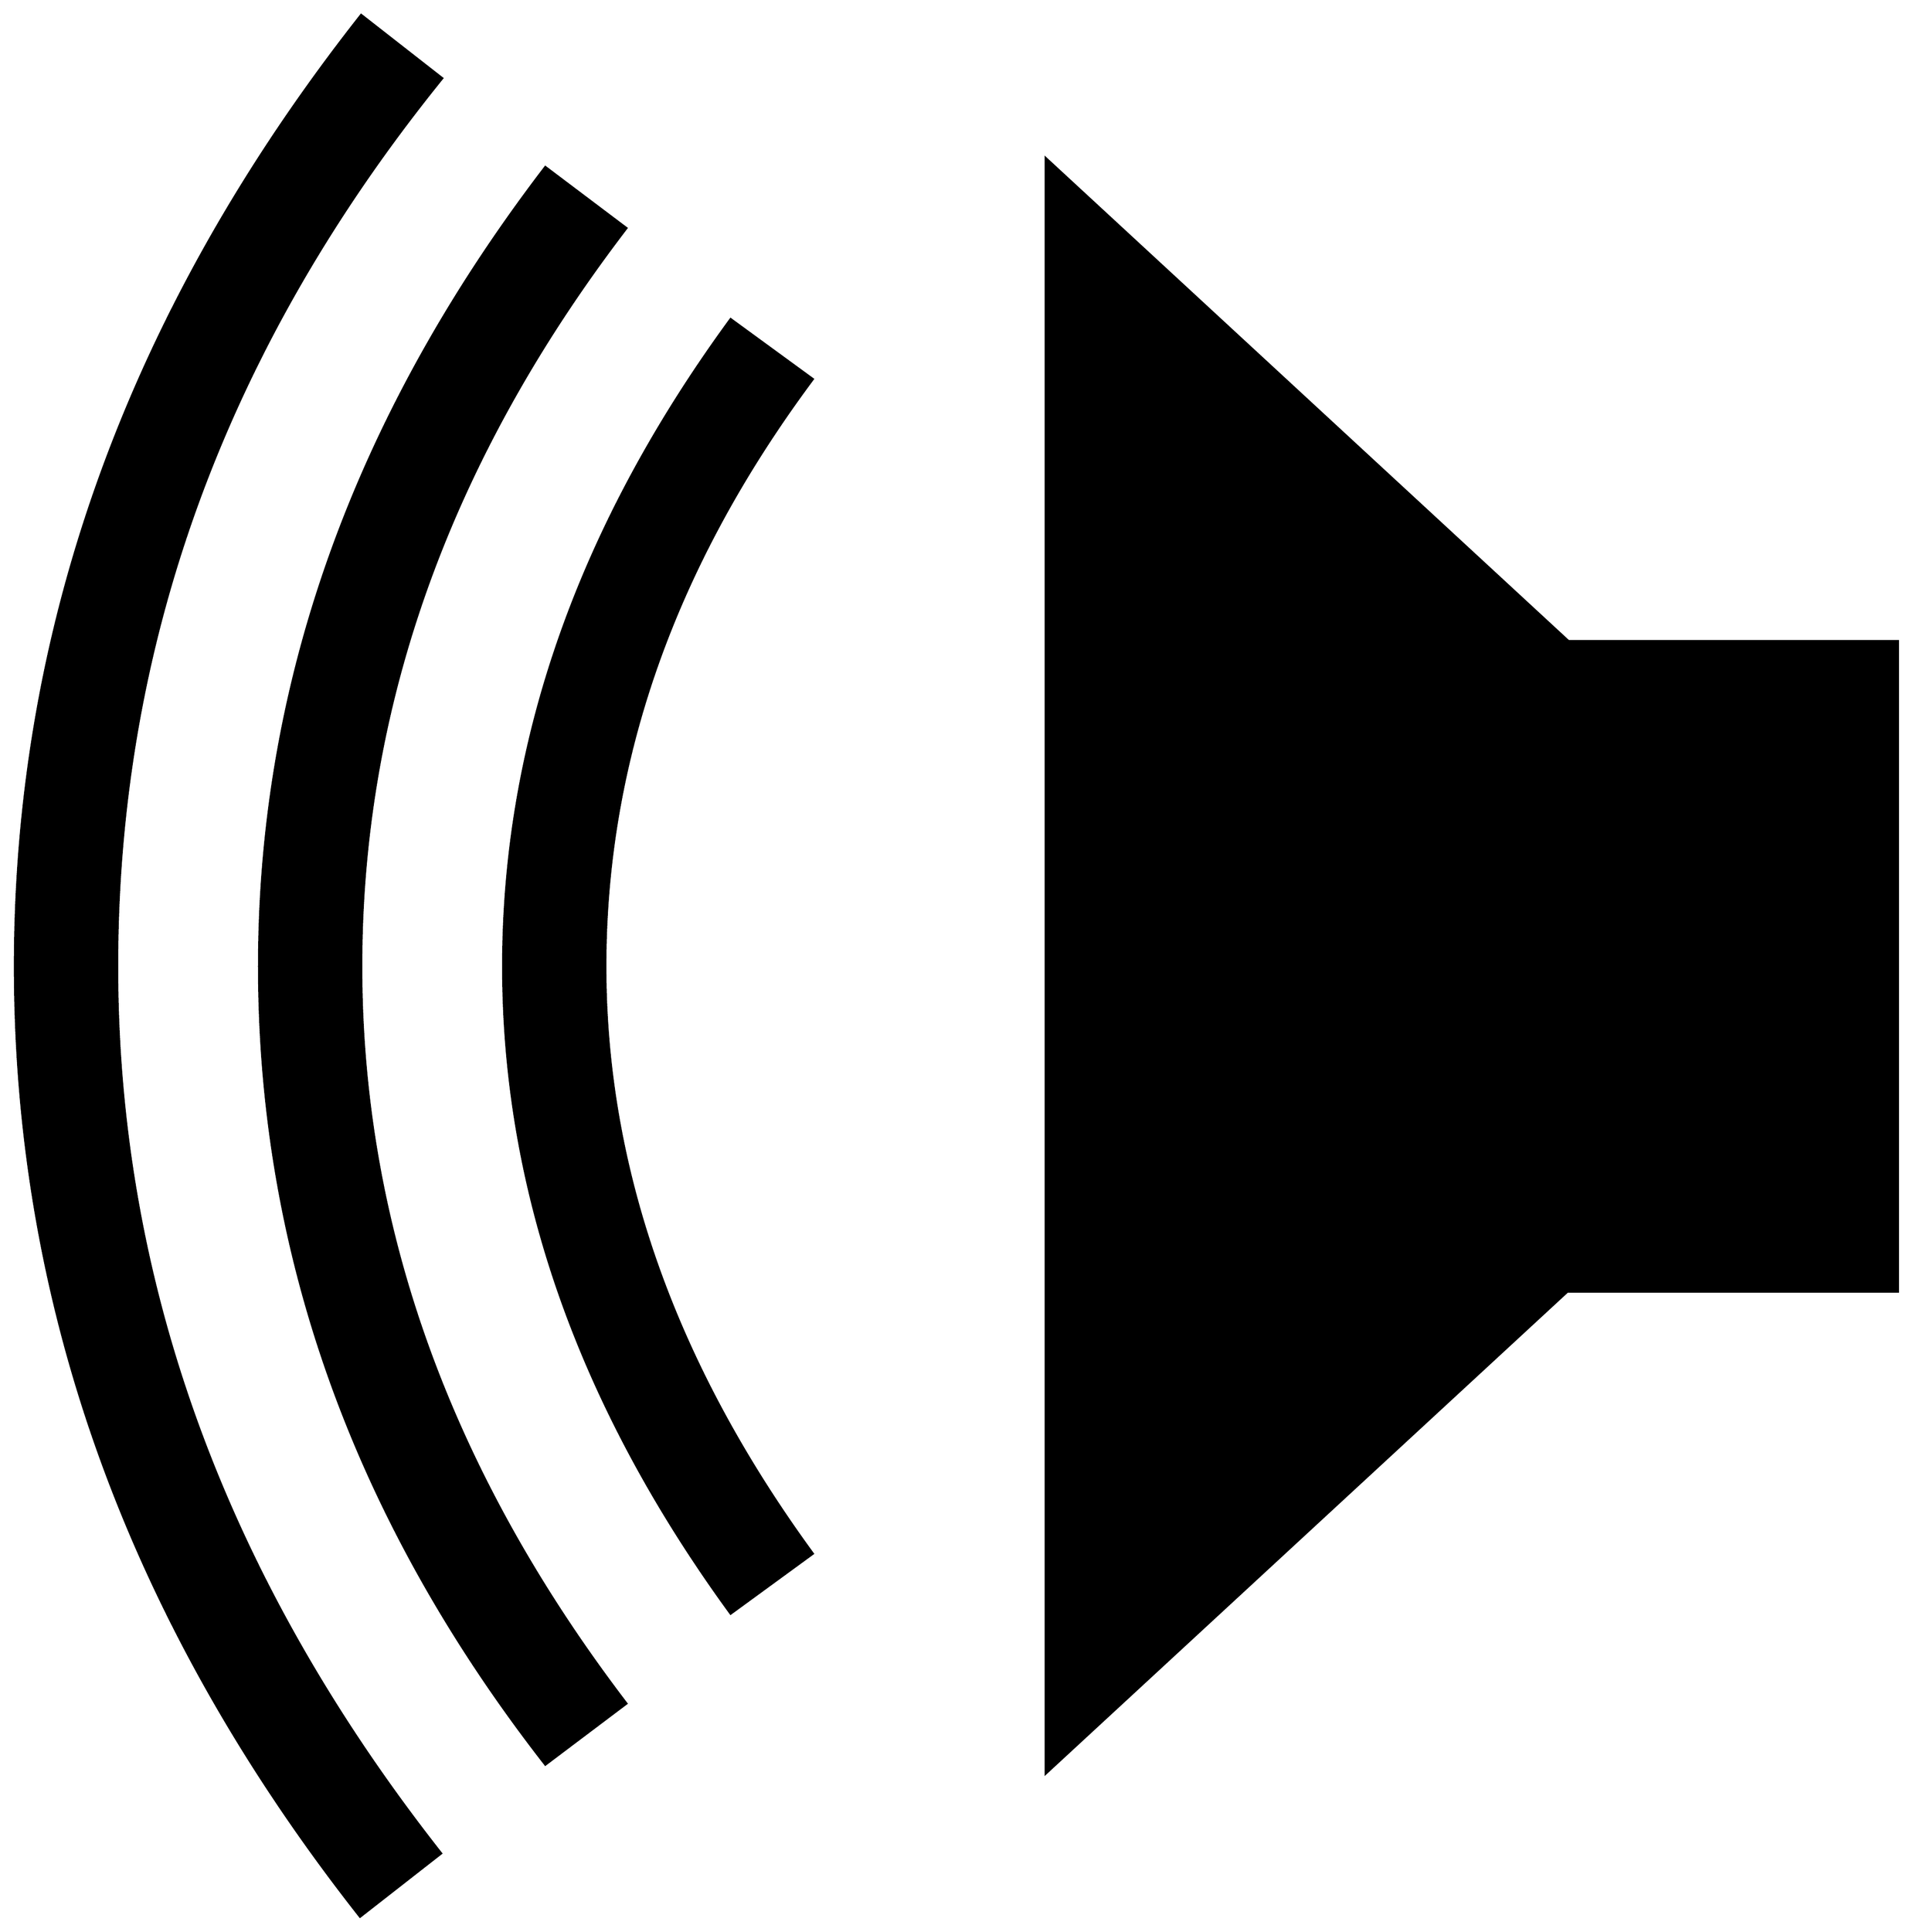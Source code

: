 


\begin{tikzpicture}[y=0.80pt, x=0.80pt, yscale=-1.0, xscale=1.0, inner sep=0pt, outer sep=0pt]
\begin{scope}[shift={(100.0,1758.0)},nonzero rule]
  \path[draw=.,fill=.,line width=1.600pt] (1777.0,-341.0) --
    (1479.0,-341.0) -- (1009.0,93.0) -- (1009.0,-1362.0) --
    (1480.0,-927.0) -- (1777.0,-927.0) -- (1777.0,-341.0) --
    cycle(799.0,-105.0) -- (725.0,-51.0) .. controls
    (588.333,-238.333) and (520.0,-432.667) .. (520.0,-634.0) ..
    controls (520.0,-836.0) and (588.333,-1030.333) ..
    (725.0,-1217.0) -- (799.0,-1163.0) .. controls
    (674.333,-995.667) and (612.0,-819.333) .. (612.0,-634.0) ..
    controls (612.0,-452.0) and (674.333,-275.667) .. (799.0,-105.0)
    -- cycle(631.0,30.0) -- (558.0,85.0) .. controls
    (386.0,-135.667) and (300.0,-375.333) .. (300.0,-634.0) ..
    controls (300.0,-889.333) and (386.0,-1129.333) ..
    (558.0,-1354.0) -- (631.0,-1299.0) .. controls
    (471.667,-1091.0) and (392.0,-869.333) .. (392.0,-634.0) ..
    controls (392.0,-400.0) and (471.667,-178.667) .. (631.0,30.0)
    -- cycle(465.0,-1434.0) .. controls (269.667,-1192.667) and
    (172.0,-926.0) .. (172.0,-634.0) .. controls (172.0,-348.667)
    and (269.333,-82.333) .. (464.0,165.0) -- (391.0,222.0) ..
    controls (183.667,-41.333) and (80.0,-326.667) .. (80.0,-634.0) ..
    controls (80.0,-941.333) and (184.0,-1227.0) ..
    (392.0,-1491.0) -- (465.0,-1434.0) -- cycle;
\end{scope}

\end{tikzpicture}

